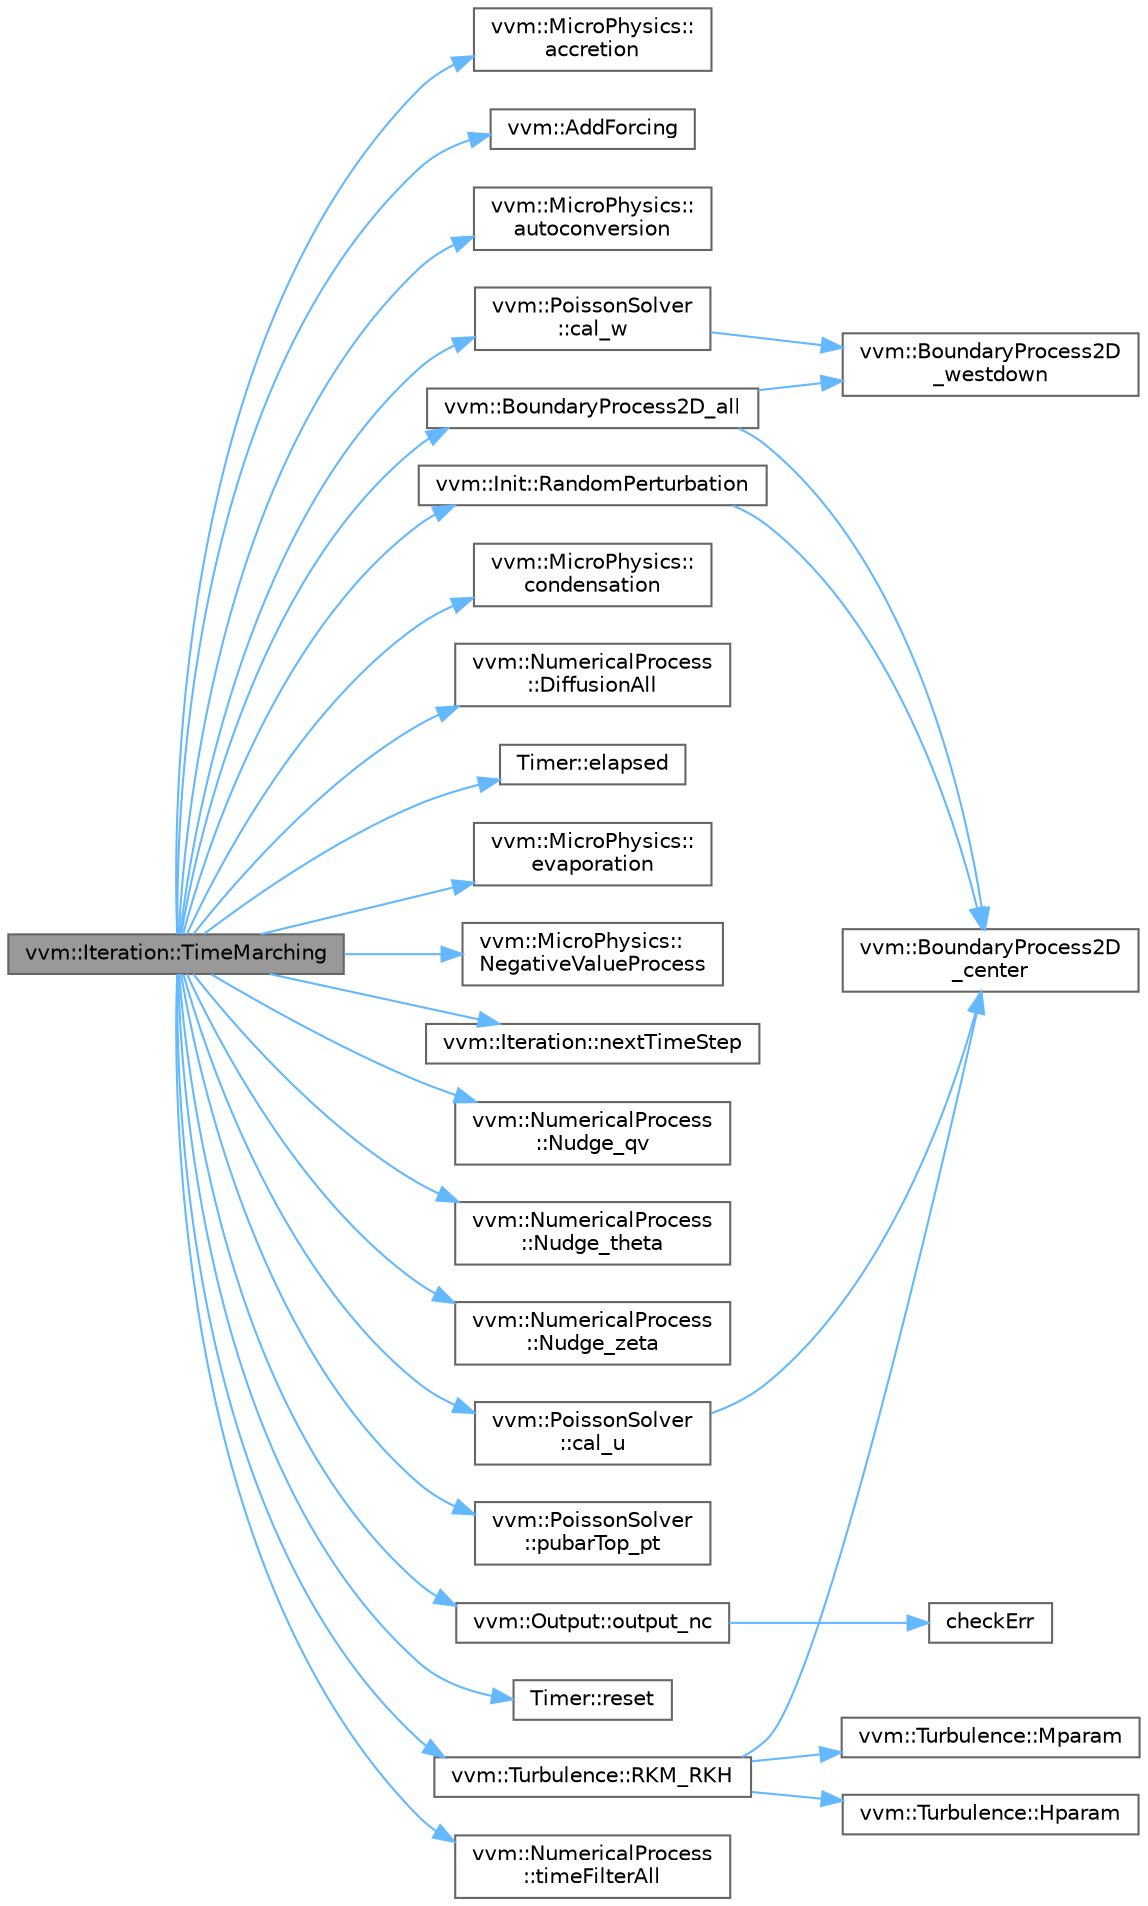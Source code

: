 digraph "vvm::Iteration::TimeMarching"
{
 // INTERACTIVE_SVG=YES
 // LATEX_PDF_SIZE
  bgcolor="transparent";
  edge [fontname=Helvetica,fontsize=10,labelfontname=Helvetica,labelfontsize=10];
  node [fontname=Helvetica,fontsize=10,shape=box,height=0.2,width=0.4];
  rankdir="LR";
  Node1 [id="Node000001",label="vvm::Iteration::TimeMarching",height=0.2,width=0.4,color="gray40", fillcolor="grey60", style="filled", fontcolor="black",tooltip=" "];
  Node1 -> Node2 [id="edge1_Node000001_Node000002",color="steelblue1",style="solid",tooltip=" "];
  Node2 [id="Node000002",label="vvm::MicroPhysics::\laccretion",height=0.2,width=0.4,color="grey40", fillcolor="white", style="filled",URL="$classvvm_1_1MicroPhysics.html#a5cdf63f4c10a7bf9016bbf84836d32b4",tooltip=" "];
  Node1 -> Node3 [id="edge2_Node000001_Node000003",color="steelblue1",style="solid",tooltip=" "];
  Node3 [id="Node000003",label="vvm::AddForcing",height=0.2,width=0.4,color="grey40", fillcolor="white", style="filled",URL="$classvvm.html#ae95d349fc79929ad9bd5b95e3cd97c0b",tooltip=" "];
  Node1 -> Node4 [id="edge3_Node000001_Node000004",color="steelblue1",style="solid",tooltip=" "];
  Node4 [id="Node000004",label="vvm::MicroPhysics::\lautoconversion",height=0.2,width=0.4,color="grey40", fillcolor="white", style="filled",URL="$classvvm_1_1MicroPhysics.html#a2093687ea0bcd970d652b83a9454a795",tooltip=" "];
  Node1 -> Node5 [id="edge4_Node000001_Node000005",color="steelblue1",style="solid",tooltip=" "];
  Node5 [id="Node000005",label="vvm::BoundaryProcess2D_all",height=0.2,width=0.4,color="grey40", fillcolor="white", style="filled",URL="$classvvm.html#adc74ab7c911695270801d064f78d8b07",tooltip=" "];
  Node5 -> Node6 [id="edge5_Node000005_Node000006",color="steelblue1",style="solid",tooltip=" "];
  Node6 [id="Node000006",label="vvm::BoundaryProcess2D\l_center",height=0.2,width=0.4,color="grey40", fillcolor="white", style="filled",URL="$classvvm.html#a26777567d798e7a46a54a9adc5d7242f",tooltip=" "];
  Node5 -> Node7 [id="edge6_Node000005_Node000007",color="steelblue1",style="solid",tooltip=" "];
  Node7 [id="Node000007",label="vvm::BoundaryProcess2D\l_westdown",height=0.2,width=0.4,color="grey40", fillcolor="white", style="filled",URL="$classvvm.html#ac41a46f58ad272f540b96ad68895f88d",tooltip=" "];
  Node1 -> Node8 [id="edge7_Node000001_Node000008",color="steelblue1",style="solid",tooltip=" "];
  Node8 [id="Node000008",label="vvm::PoissonSolver\l::cal_u",height=0.2,width=0.4,color="grey40", fillcolor="white", style="filled",URL="$classvvm_1_1PoissonSolver.html#ad9cd3bfdd88142ba11cba49029a564ae",tooltip=" "];
  Node8 -> Node6 [id="edge8_Node000008_Node000006",color="steelblue1",style="solid",tooltip=" "];
  Node1 -> Node9 [id="edge9_Node000001_Node000009",color="steelblue1",style="solid",tooltip=" "];
  Node9 [id="Node000009",label="vvm::PoissonSolver\l::cal_w",height=0.2,width=0.4,color="grey40", fillcolor="white", style="filled",URL="$classvvm_1_1PoissonSolver.html#ab342116991ca90ab52360e23009c67f3",tooltip=" "];
  Node9 -> Node7 [id="edge10_Node000009_Node000007",color="steelblue1",style="solid",tooltip=" "];
  Node1 -> Node10 [id="edge11_Node000001_Node000010",color="steelblue1",style="solid",tooltip=" "];
  Node10 [id="Node000010",label="vvm::MicroPhysics::\lcondensation",height=0.2,width=0.4,color="grey40", fillcolor="white", style="filled",URL="$classvvm_1_1MicroPhysics.html#a431b1d1071a9ac4241d0674b34212301",tooltip=" "];
  Node1 -> Node11 [id="edge12_Node000001_Node000011",color="steelblue1",style="solid",tooltip=" "];
  Node11 [id="Node000011",label="vvm::NumericalProcess\l::DiffusionAll",height=0.2,width=0.4,color="grey40", fillcolor="white", style="filled",URL="$classvvm_1_1NumericalProcess.html#a22efde16a6c3eded1751466f57e82562",tooltip=" "];
  Node1 -> Node12 [id="edge13_Node000001_Node000012",color="steelblue1",style="solid",tooltip=" "];
  Node12 [id="Node000012",label="Timer::elapsed",height=0.2,width=0.4,color="grey40", fillcolor="white", style="filled",URL="$classTimer.html#a6a89a613c2af9b0d1e5f7e4ba9e46c54",tooltip=" "];
  Node1 -> Node13 [id="edge14_Node000001_Node000013",color="steelblue1",style="solid",tooltip=" "];
  Node13 [id="Node000013",label="vvm::MicroPhysics::\levaporation",height=0.2,width=0.4,color="grey40", fillcolor="white", style="filled",URL="$classvvm_1_1MicroPhysics.html#aac1b72d790610cced1b03b4f3eb0d159",tooltip=" "];
  Node1 -> Node14 [id="edge15_Node000001_Node000014",color="steelblue1",style="solid",tooltip=" "];
  Node14 [id="Node000014",label="vvm::MicroPhysics::\lNegativeValueProcess",height=0.2,width=0.4,color="grey40", fillcolor="white", style="filled",URL="$classvvm_1_1MicroPhysics.html#aff5f0dc202584c522dc22f107066471a",tooltip=" "];
  Node1 -> Node15 [id="edge16_Node000001_Node000015",color="steelblue1",style="solid",tooltip=" "];
  Node15 [id="Node000015",label="vvm::Iteration::nextTimeStep",height=0.2,width=0.4,color="grey40", fillcolor="white", style="filled",URL="$classvvm_1_1Iteration.html#a9398109dcdccfbfca4c2c3a457183658",tooltip=" "];
  Node1 -> Node16 [id="edge17_Node000001_Node000016",color="steelblue1",style="solid",tooltip=" "];
  Node16 [id="Node000016",label="vvm::NumericalProcess\l::Nudge_qv",height=0.2,width=0.4,color="grey40", fillcolor="white", style="filled",URL="$classvvm_1_1NumericalProcess.html#ad4b0db04db0fcd6dd1b455208e7c7e5f",tooltip=" "];
  Node1 -> Node17 [id="edge18_Node000001_Node000017",color="steelblue1",style="solid",tooltip=" "];
  Node17 [id="Node000017",label="vvm::NumericalProcess\l::Nudge_theta",height=0.2,width=0.4,color="grey40", fillcolor="white", style="filled",URL="$classvvm_1_1NumericalProcess.html#a5be0fdbd879cd8d4344d5b4632ffc190",tooltip=" "];
  Node1 -> Node18 [id="edge19_Node000001_Node000018",color="steelblue1",style="solid",tooltip=" "];
  Node18 [id="Node000018",label="vvm::NumericalProcess\l::Nudge_zeta",height=0.2,width=0.4,color="grey40", fillcolor="white", style="filled",URL="$classvvm_1_1NumericalProcess.html#a2cb6c0d8bba6ff543745582847f55dd4",tooltip=" "];
  Node1 -> Node19 [id="edge20_Node000001_Node000019",color="steelblue1",style="solid",tooltip=" "];
  Node19 [id="Node000019",label="vvm::Output::output_nc",height=0.2,width=0.4,color="grey40", fillcolor="white", style="filled",URL="$classvvm_1_1Output.html#a10cccdd582fb244e14041255d4b425f4",tooltip=" "];
  Node19 -> Node20 [id="edge21_Node000019_Node000020",color="steelblue1",style="solid",tooltip=" "];
  Node20 [id="Node000020",label="checkErr",height=0.2,width=0.4,color="grey40", fillcolor="white", style="filled",URL="$Output_8cpp.html#a5bb516bfaed5e10c9fa0cc84e6e0a58b",tooltip=" "];
  Node1 -> Node21 [id="edge22_Node000001_Node000021",color="steelblue1",style="solid",tooltip=" "];
  Node21 [id="Node000021",label="vvm::PoissonSolver\l::pubarTop_pt",height=0.2,width=0.4,color="grey40", fillcolor="white", style="filled",URL="$classvvm_1_1PoissonSolver.html#abcc07bc7fb43a3081b2a7d68c8a34782",tooltip=" "];
  Node1 -> Node22 [id="edge23_Node000001_Node000022",color="steelblue1",style="solid",tooltip=" "];
  Node22 [id="Node000022",label="vvm::Init::RandomPerturbation",height=0.2,width=0.4,color="grey40", fillcolor="white", style="filled",URL="$classvvm_1_1Init.html#a01fff35a3762057683d8c08f8342b655",tooltip=" "];
  Node22 -> Node6 [id="edge24_Node000022_Node000006",color="steelblue1",style="solid",tooltip=" "];
  Node1 -> Node23 [id="edge25_Node000001_Node000023",color="steelblue1",style="solid",tooltip=" "];
  Node23 [id="Node000023",label="Timer::reset",height=0.2,width=0.4,color="grey40", fillcolor="white", style="filled",URL="$classTimer.html#a9020542d73357a4eef512eefaf57524b",tooltip=" "];
  Node1 -> Node24 [id="edge26_Node000001_Node000024",color="steelblue1",style="solid",tooltip=" "];
  Node24 [id="Node000024",label="vvm::Turbulence::RKM_RKH",height=0.2,width=0.4,color="grey40", fillcolor="white", style="filled",URL="$classvvm_1_1Turbulence.html#a2258bac424dc7581298e8550846823ab",tooltip=" "];
  Node24 -> Node6 [id="edge27_Node000024_Node000006",color="steelblue1",style="solid",tooltip=" "];
  Node24 -> Node25 [id="edge28_Node000024_Node000025",color="steelblue1",style="solid",tooltip=" "];
  Node25 [id="Node000025",label="vvm::Turbulence::Hparam",height=0.2,width=0.4,color="grey40", fillcolor="white", style="filled",URL="$classvvm_1_1Turbulence.html#a4f13f8001d9ac3848a59ad7be7244c4b",tooltip=" "];
  Node24 -> Node26 [id="edge29_Node000024_Node000026",color="steelblue1",style="solid",tooltip=" "];
  Node26 [id="Node000026",label="vvm::Turbulence::Mparam",height=0.2,width=0.4,color="grey40", fillcolor="white", style="filled",URL="$classvvm_1_1Turbulence.html#a2fc2dfe1fe2ac9aa6c7a1c96a889d2fa",tooltip=" "];
  Node1 -> Node27 [id="edge30_Node000001_Node000027",color="steelblue1",style="solid",tooltip=" "];
  Node27 [id="Node000027",label="vvm::NumericalProcess\l::timeFilterAll",height=0.2,width=0.4,color="grey40", fillcolor="white", style="filled",URL="$classvvm_1_1NumericalProcess.html#acd3b291db5ce2bfbb551114a1b2d1149",tooltip=" "];
}
